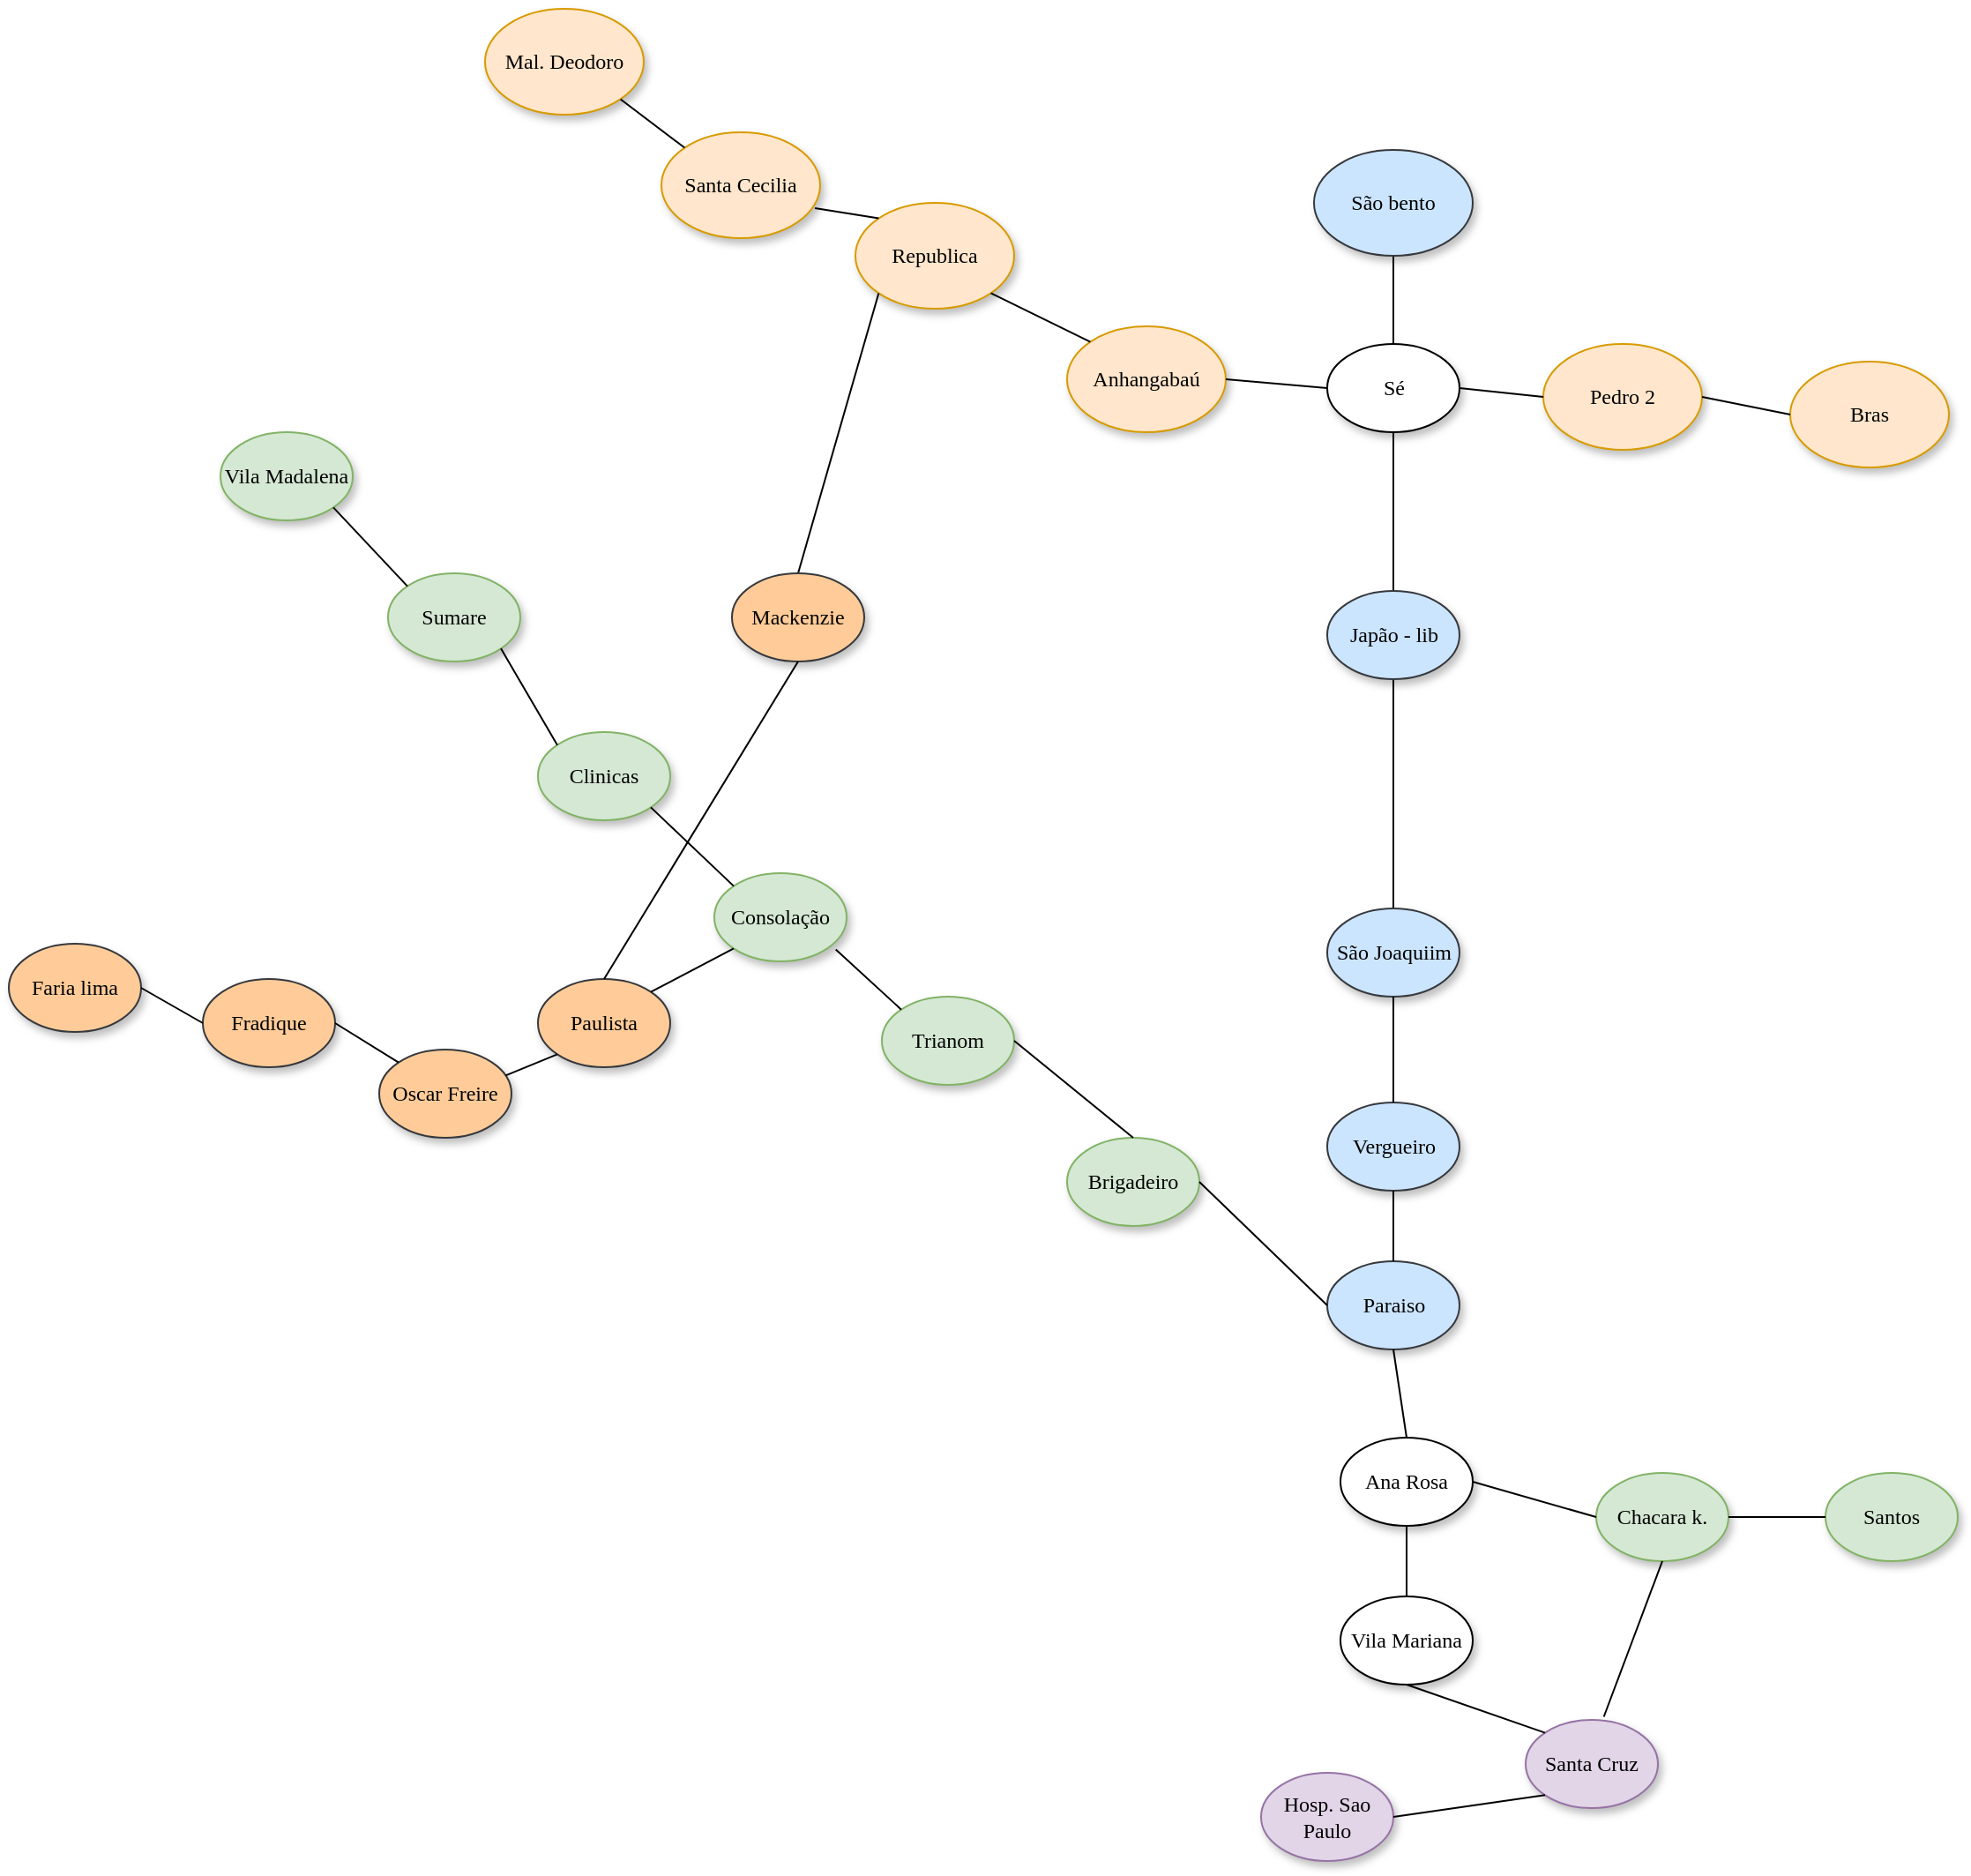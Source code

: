 <mxfile version="24.2.2" type="github">
  <diagram name="Page-1" id="42789a77-a242-8287-6e28-9cd8cfd52e62">
    <mxGraphModel dx="2624" dy="2537" grid="1" gridSize="10" guides="1" tooltips="1" connect="1" arrows="1" fold="1" page="1" pageScale="1" pageWidth="1100" pageHeight="850" background="none" math="0" shadow="0">
      <root>
        <mxCell id="0" />
        <mxCell id="1" parent="0" />
        <mxCell id="1ea317790d2ca983-12" style="edgeStyle=none;rounded=1;html=1;labelBackgroundColor=none;startArrow=none;startFill=0;startSize=5;endArrow=none;endFill=0;endSize=5;jettySize=auto;orthogonalLoop=1;strokeWidth=1;fontFamily=Verdana;fontSize=12" parent="1" source="1ea317790d2ca983-1" target="1ea317790d2ca983-2" edge="1">
          <mxGeometry relative="1" as="geometry" />
        </mxCell>
        <mxCell id="1ea317790d2ca983-1" value="São bento" style="ellipse;whiteSpace=wrap;html=1;rounded=0;shadow=1;comic=0;labelBackgroundColor=none;strokeWidth=1;fontFamily=Verdana;fontSize=12;align=center;fillColor=#cce5ff;strokeColor=#36393d;" parent="1" vertex="1">
          <mxGeometry x="450" y="80" width="90" height="60" as="geometry" />
        </mxCell>
        <mxCell id="1ea317790d2ca983-21" value="" style="edgeStyle=none;rounded=1;html=1;labelBackgroundColor=none;startArrow=none;startFill=0;startSize=5;endArrow=none;endFill=0;endSize=5;jettySize=auto;orthogonalLoop=1;strokeWidth=1;fontFamily=Verdana;fontSize=12" parent="1" source="1ea317790d2ca983-2" target="1ea317790d2ca983-7" edge="1">
          <mxGeometry relative="1" as="geometry" />
        </mxCell>
        <mxCell id="1ea317790d2ca983-2" value="Sé" style="ellipse;whiteSpace=wrap;html=1;rounded=0;shadow=1;comic=0;labelBackgroundColor=none;strokeWidth=1;fontFamily=Verdana;fontSize=12;align=center;" parent="1" vertex="1">
          <mxGeometry x="457.5" y="190" width="75" height="50" as="geometry" />
        </mxCell>
        <mxCell id="1ea317790d2ca983-24" value="" style="edgeStyle=none;rounded=1;html=1;labelBackgroundColor=none;startArrow=none;startFill=0;startSize=5;endArrow=none;endFill=0;endSize=5;jettySize=auto;orthogonalLoop=1;strokeWidth=1;fontFamily=Verdana;fontSize=12;" parent="1" source="1ea317790d2ca983-7" target="1ea317790d2ca983-8" edge="1">
          <mxGeometry relative="1" as="geometry" />
        </mxCell>
        <mxCell id="1ea317790d2ca983-7" value="Japão - lib" style="ellipse;whiteSpace=wrap;html=1;rounded=0;shadow=1;comic=0;labelBackgroundColor=none;strokeWidth=1;fontFamily=Verdana;fontSize=12;align=center;fillColor=#cce5ff;strokeColor=#36393d;" parent="1" vertex="1">
          <mxGeometry x="457.5" y="330" width="75" height="50" as="geometry" />
        </mxCell>
        <mxCell id="W2a-TYhInUadVhdIe600-66" value="" style="edgeStyle=orthogonalEdgeStyle;rounded=0;orthogonalLoop=1;jettySize=auto;html=1;" edge="1" parent="1" source="1ea317790d2ca983-8">
          <mxGeometry relative="1" as="geometry">
            <mxPoint x="495" y="640" as="targetPoint" />
          </mxGeometry>
        </mxCell>
        <mxCell id="1ea317790d2ca983-8" value="São Joaquiim" style="ellipse;whiteSpace=wrap;html=1;rounded=0;shadow=1;comic=0;labelBackgroundColor=none;strokeWidth=1;fontFamily=Verdana;fontSize=12;align=center;fillColor=#cce5ff;strokeColor=#36393d;" parent="1" vertex="1">
          <mxGeometry x="457.5" y="510" width="75" height="50" as="geometry" />
        </mxCell>
        <mxCell id="W2a-TYhInUadVhdIe600-1" value="Vergueiro" style="ellipse;whiteSpace=wrap;html=1;rounded=0;shadow=1;comic=0;labelBackgroundColor=none;strokeWidth=1;fontFamily=Verdana;fontSize=12;align=center;fillColor=#cce5ff;strokeColor=#36393d;" vertex="1" parent="1">
          <mxGeometry x="457.5" y="620" width="75" height="50" as="geometry" />
        </mxCell>
        <mxCell id="W2a-TYhInUadVhdIe600-2" value="Santa Cruz" style="ellipse;whiteSpace=wrap;html=1;rounded=0;shadow=1;comic=0;labelBackgroundColor=none;strokeWidth=1;fontFamily=Verdana;fontSize=12;align=center;fillColor=#e1d5e7;strokeColor=#9673a6;" vertex="1" parent="1">
          <mxGeometry x="570" y="970" width="75" height="50" as="geometry" />
        </mxCell>
        <mxCell id="W2a-TYhInUadVhdIe600-3" value="Vila Mariana" style="ellipse;whiteSpace=wrap;html=1;rounded=0;shadow=1;comic=0;labelBackgroundColor=none;strokeWidth=1;fontFamily=Verdana;fontSize=12;align=center;" vertex="1" parent="1">
          <mxGeometry x="465" y="900" width="75" height="50" as="geometry" />
        </mxCell>
        <mxCell id="W2a-TYhInUadVhdIe600-4" value="Ana Rosa" style="ellipse;whiteSpace=wrap;html=1;rounded=0;shadow=1;comic=0;labelBackgroundColor=none;strokeWidth=1;fontFamily=Verdana;fontSize=12;align=center;" vertex="1" parent="1">
          <mxGeometry x="465" y="810" width="75" height="50" as="geometry" />
        </mxCell>
        <mxCell id="W2a-TYhInUadVhdIe600-5" value="Paraiso" style="ellipse;whiteSpace=wrap;html=1;rounded=0;shadow=1;comic=0;labelBackgroundColor=none;strokeWidth=1;fontFamily=Verdana;fontSize=12;align=center;fillColor=#cce5ff;strokeColor=#36393d;" vertex="1" parent="1">
          <mxGeometry x="457.5" y="710" width="75" height="50" as="geometry" />
        </mxCell>
        <mxCell id="W2a-TYhInUadVhdIe600-6" value="" style="edgeStyle=none;rounded=1;html=1;labelBackgroundColor=none;startArrow=none;startFill=0;startSize=5;endArrow=none;endFill=0;endSize=5;jettySize=auto;orthogonalLoop=1;strokeWidth=1;fontFamily=Verdana;fontSize=12;exitX=0.5;exitY=1;exitDx=0;exitDy=0;entryX=0.5;entryY=0;entryDx=0;entryDy=0;" edge="1" parent="1" source="1ea317790d2ca983-8" target="W2a-TYhInUadVhdIe600-1">
          <mxGeometry relative="1" as="geometry">
            <mxPoint x="505" y="390" as="sourcePoint" />
            <mxPoint x="505" y="520" as="targetPoint" />
          </mxGeometry>
        </mxCell>
        <mxCell id="W2a-TYhInUadVhdIe600-7" value="" style="edgeStyle=none;rounded=1;html=1;labelBackgroundColor=none;startArrow=none;startFill=0;startSize=5;endArrow=none;endFill=0;endSize=5;jettySize=auto;orthogonalLoop=1;strokeWidth=1;fontFamily=Verdana;fontSize=12;exitX=0.5;exitY=1;exitDx=0;exitDy=0;entryX=0;entryY=0;entryDx=0;entryDy=0;" edge="1" parent="1" source="W2a-TYhInUadVhdIe600-3" target="W2a-TYhInUadVhdIe600-2">
          <mxGeometry relative="1" as="geometry">
            <mxPoint x="640" y="850" as="sourcePoint" />
            <mxPoint x="640" y="980" as="targetPoint" />
          </mxGeometry>
        </mxCell>
        <mxCell id="W2a-TYhInUadVhdIe600-8" value="" style="edgeStyle=none;rounded=1;html=1;labelBackgroundColor=none;startArrow=none;startFill=0;startSize=5;endArrow=none;endFill=0;endSize=5;jettySize=auto;orthogonalLoop=1;strokeWidth=1;fontFamily=Verdana;fontSize=12;exitX=0.5;exitY=1;exitDx=0;exitDy=0;entryX=0.5;entryY=0;entryDx=0;entryDy=0;" edge="1" parent="1" source="W2a-TYhInUadVhdIe600-4" target="W2a-TYhInUadVhdIe600-3">
          <mxGeometry relative="1" as="geometry">
            <mxPoint x="630" y="860" as="sourcePoint" />
            <mxPoint x="630" y="990" as="targetPoint" />
          </mxGeometry>
        </mxCell>
        <mxCell id="W2a-TYhInUadVhdIe600-9" value="" style="edgeStyle=none;rounded=1;html=1;labelBackgroundColor=none;startArrow=none;startFill=0;startSize=5;endArrow=none;endFill=0;endSize=5;jettySize=auto;orthogonalLoop=1;strokeWidth=1;fontFamily=Verdana;fontSize=12;exitX=0.5;exitY=1;exitDx=0;exitDy=0;entryX=0.5;entryY=0;entryDx=0;entryDy=0;" edge="1" parent="1" source="W2a-TYhInUadVhdIe600-5" target="W2a-TYhInUadVhdIe600-4">
          <mxGeometry relative="1" as="geometry">
            <mxPoint x="607" y="760" as="sourcePoint" />
            <mxPoint x="607" y="890" as="targetPoint" />
          </mxGeometry>
        </mxCell>
        <mxCell id="W2a-TYhInUadVhdIe600-10" value="" style="edgeStyle=none;rounded=1;html=1;labelBackgroundColor=none;startArrow=none;startFill=0;startSize=5;endArrow=none;endFill=0;endSize=5;jettySize=auto;orthogonalLoop=1;strokeWidth=1;fontFamily=Verdana;fontSize=12;exitX=0.5;exitY=1;exitDx=0;exitDy=0;entryX=0.5;entryY=0;entryDx=0;entryDy=0;" edge="1" parent="1" source="W2a-TYhInUadVhdIe600-1" target="W2a-TYhInUadVhdIe600-5">
          <mxGeometry relative="1" as="geometry">
            <mxPoint x="610" y="620" as="sourcePoint" />
            <mxPoint x="610" y="750" as="targetPoint" />
          </mxGeometry>
        </mxCell>
        <mxCell id="W2a-TYhInUadVhdIe600-11" value="Bras" style="ellipse;whiteSpace=wrap;html=1;rounded=0;shadow=1;comic=0;labelBackgroundColor=none;strokeWidth=1;fontFamily=Verdana;fontSize=12;align=center;fillColor=#ffe6cc;strokeColor=#d79b00;" vertex="1" parent="1">
          <mxGeometry x="720" y="200" width="90" height="60" as="geometry" />
        </mxCell>
        <mxCell id="W2a-TYhInUadVhdIe600-14" value="Republica" style="ellipse;whiteSpace=wrap;html=1;rounded=0;shadow=1;comic=0;labelBackgroundColor=none;strokeWidth=1;fontFamily=Verdana;fontSize=12;align=center;fillColor=#ffe6cc;strokeColor=#d79b00;" vertex="1" parent="1">
          <mxGeometry x="190" y="110" width="90" height="60" as="geometry" />
        </mxCell>
        <mxCell id="W2a-TYhInUadVhdIe600-15" value="Anhangabaú" style="ellipse;whiteSpace=wrap;html=1;rounded=0;shadow=1;comic=0;labelBackgroundColor=none;strokeWidth=1;fontFamily=Verdana;fontSize=12;align=center;fillColor=#ffe6cc;strokeColor=#d79b00;" vertex="1" parent="1">
          <mxGeometry x="310" y="180" width="90" height="60" as="geometry" />
        </mxCell>
        <mxCell id="W2a-TYhInUadVhdIe600-16" value="Pedro 2" style="ellipse;whiteSpace=wrap;html=1;rounded=0;shadow=1;comic=0;labelBackgroundColor=none;strokeWidth=1;fontFamily=Verdana;fontSize=12;align=center;fillColor=#ffe6cc;strokeColor=#d79b00;" vertex="1" parent="1">
          <mxGeometry x="580" y="190" width="90" height="60" as="geometry" />
        </mxCell>
        <mxCell id="W2a-TYhInUadVhdIe600-18" value="Santa Cecilia" style="ellipse;whiteSpace=wrap;html=1;rounded=0;shadow=1;comic=0;labelBackgroundColor=none;strokeWidth=1;fontFamily=Verdana;fontSize=12;align=center;fillColor=#ffe6cc;strokeColor=#d79b00;" vertex="1" parent="1">
          <mxGeometry x="80" y="70" width="90" height="60" as="geometry" />
        </mxCell>
        <mxCell id="W2a-TYhInUadVhdIe600-19" value="Mal. Deodoro" style="ellipse;whiteSpace=wrap;html=1;rounded=0;shadow=1;comic=0;labelBackgroundColor=none;strokeWidth=1;fontFamily=Verdana;fontSize=12;align=center;fillColor=#ffe6cc;strokeColor=#d79b00;" vertex="1" parent="1">
          <mxGeometry x="-20" width="90" height="60" as="geometry" />
        </mxCell>
        <mxCell id="W2a-TYhInUadVhdIe600-20" style="edgeStyle=none;rounded=1;html=1;labelBackgroundColor=none;startArrow=none;startFill=0;startSize=5;endArrow=none;endFill=0;endSize=5;jettySize=auto;orthogonalLoop=1;strokeWidth=1;fontFamily=Verdana;fontSize=12;exitX=1;exitY=1;exitDx=0;exitDy=0;entryX=0;entryY=0;entryDx=0;entryDy=0;" edge="1" parent="1" source="W2a-TYhInUadVhdIe600-19" target="W2a-TYhInUadVhdIe600-18">
          <mxGeometry relative="1" as="geometry">
            <mxPoint x="310" y="100" as="sourcePoint" />
            <mxPoint x="310" y="150" as="targetPoint" />
          </mxGeometry>
        </mxCell>
        <mxCell id="W2a-TYhInUadVhdIe600-21" style="edgeStyle=none;rounded=1;html=1;labelBackgroundColor=none;startArrow=none;startFill=0;startSize=5;endArrow=none;endFill=0;endSize=5;jettySize=auto;orthogonalLoop=1;strokeWidth=1;fontFamily=Verdana;fontSize=12;exitX=0.967;exitY=0.717;exitDx=0;exitDy=0;exitPerimeter=0;entryX=0;entryY=0;entryDx=0;entryDy=0;" edge="1" parent="1" source="W2a-TYhInUadVhdIe600-18" target="W2a-TYhInUadVhdIe600-14">
          <mxGeometry relative="1" as="geometry">
            <mxPoint x="320" y="110" as="sourcePoint" />
            <mxPoint x="320" y="160" as="targetPoint" />
          </mxGeometry>
        </mxCell>
        <mxCell id="W2a-TYhInUadVhdIe600-22" style="edgeStyle=none;rounded=1;html=1;labelBackgroundColor=none;startArrow=none;startFill=0;startSize=5;endArrow=none;endFill=0;endSize=5;jettySize=auto;orthogonalLoop=1;strokeWidth=1;fontFamily=Verdana;fontSize=12;exitX=1;exitY=1;exitDx=0;exitDy=0;entryX=0;entryY=0;entryDx=0;entryDy=0;" edge="1" parent="1" source="W2a-TYhInUadVhdIe600-14" target="W2a-TYhInUadVhdIe600-15">
          <mxGeometry relative="1" as="geometry">
            <mxPoint x="330" y="120" as="sourcePoint" />
            <mxPoint x="330" y="170" as="targetPoint" />
          </mxGeometry>
        </mxCell>
        <mxCell id="W2a-TYhInUadVhdIe600-23" style="edgeStyle=none;rounded=1;html=1;labelBackgroundColor=none;startArrow=none;startFill=0;startSize=5;endArrow=none;endFill=0;endSize=5;jettySize=auto;orthogonalLoop=1;strokeWidth=1;fontFamily=Verdana;fontSize=12;exitX=1;exitY=0.5;exitDx=0;exitDy=0;entryX=0;entryY=0.5;entryDx=0;entryDy=0;" edge="1" parent="1" source="W2a-TYhInUadVhdIe600-15" target="1ea317790d2ca983-2">
          <mxGeometry relative="1" as="geometry">
            <mxPoint x="760" y="130" as="sourcePoint" />
            <mxPoint x="760" y="180" as="targetPoint" />
          </mxGeometry>
        </mxCell>
        <mxCell id="W2a-TYhInUadVhdIe600-24" style="edgeStyle=none;rounded=1;html=1;labelBackgroundColor=none;startArrow=none;startFill=0;startSize=5;endArrow=none;endFill=0;endSize=5;jettySize=auto;orthogonalLoop=1;strokeWidth=1;fontFamily=Verdana;fontSize=12;exitX=1;exitY=0.5;exitDx=0;exitDy=0;entryX=0;entryY=0.5;entryDx=0;entryDy=0;" edge="1" parent="1" source="1ea317790d2ca983-2" target="W2a-TYhInUadVhdIe600-16">
          <mxGeometry relative="1" as="geometry">
            <mxPoint x="770" y="140" as="sourcePoint" />
            <mxPoint x="770" y="190" as="targetPoint" />
          </mxGeometry>
        </mxCell>
        <mxCell id="W2a-TYhInUadVhdIe600-25" style="edgeStyle=none;rounded=1;html=1;labelBackgroundColor=none;startArrow=none;startFill=0;startSize=5;endArrow=none;endFill=0;endSize=5;jettySize=auto;orthogonalLoop=1;strokeWidth=1;fontFamily=Verdana;fontSize=12;exitX=1;exitY=0.5;exitDx=0;exitDy=0;entryX=0;entryY=0.5;entryDx=0;entryDy=0;" edge="1" parent="1" source="W2a-TYhInUadVhdIe600-16" target="W2a-TYhInUadVhdIe600-11">
          <mxGeometry relative="1" as="geometry">
            <mxPoint x="780" y="150" as="sourcePoint" />
            <mxPoint x="780" y="200" as="targetPoint" />
          </mxGeometry>
        </mxCell>
        <mxCell id="W2a-TYhInUadVhdIe600-26" value="Trianom" style="ellipse;whiteSpace=wrap;html=1;rounded=0;shadow=1;comic=0;labelBackgroundColor=none;strokeWidth=1;fontFamily=Verdana;fontSize=12;align=center;fillColor=#d5e8d4;strokeColor=#82b366;" vertex="1" parent="1">
          <mxGeometry x="205" y="560" width="75" height="50" as="geometry" />
        </mxCell>
        <mxCell id="W2a-TYhInUadVhdIe600-27" value="Brigadeiro" style="ellipse;whiteSpace=wrap;html=1;rounded=0;shadow=1;comic=0;labelBackgroundColor=none;strokeWidth=1;fontFamily=Verdana;fontSize=12;align=center;fillColor=#d5e8d4;strokeColor=#82b366;" vertex="1" parent="1">
          <mxGeometry x="310" y="640" width="75" height="50" as="geometry" />
        </mxCell>
        <mxCell id="W2a-TYhInUadVhdIe600-28" value="Chacara k." style="ellipse;whiteSpace=wrap;html=1;rounded=0;shadow=1;comic=0;labelBackgroundColor=none;strokeWidth=1;fontFamily=Verdana;fontSize=12;align=center;fillColor=#d5e8d4;strokeColor=#82b366;" vertex="1" parent="1">
          <mxGeometry x="610" y="830" width="75" height="50" as="geometry" />
        </mxCell>
        <mxCell id="W2a-TYhInUadVhdIe600-29" value="Santos" style="ellipse;whiteSpace=wrap;html=1;rounded=0;shadow=1;comic=0;labelBackgroundColor=none;strokeWidth=1;fontFamily=Verdana;fontSize=12;align=center;fillColor=#d5e8d4;strokeColor=#82b366;" vertex="1" parent="1">
          <mxGeometry x="740" y="830" width="75" height="50" as="geometry" />
        </mxCell>
        <mxCell id="W2a-TYhInUadVhdIe600-33" value="" style="edgeStyle=none;rounded=1;html=1;labelBackgroundColor=none;startArrow=none;startFill=0;startSize=5;endArrow=none;endFill=0;endSize=5;jettySize=auto;orthogonalLoop=1;strokeWidth=1;fontFamily=Verdana;fontSize=12;exitX=0;exitY=0.5;exitDx=0;exitDy=0;entryX=1;entryY=0.5;entryDx=0;entryDy=0;" edge="1" parent="1" source="W2a-TYhInUadVhdIe600-29" target="W2a-TYhInUadVhdIe600-28">
          <mxGeometry relative="1" as="geometry">
            <mxPoint x="505" y="390" as="sourcePoint" />
            <mxPoint x="505" y="520" as="targetPoint" />
          </mxGeometry>
        </mxCell>
        <mxCell id="W2a-TYhInUadVhdIe600-34" value="" style="edgeStyle=none;rounded=1;html=1;labelBackgroundColor=none;startArrow=none;startFill=0;startSize=5;endArrow=none;endFill=0;endSize=5;jettySize=auto;orthogonalLoop=1;strokeWidth=1;fontFamily=Verdana;fontSize=12;exitX=0;exitY=0.5;exitDx=0;exitDy=0;entryX=1;entryY=0.5;entryDx=0;entryDy=0;" edge="1" parent="1" source="W2a-TYhInUadVhdIe600-28" target="W2a-TYhInUadVhdIe600-4">
          <mxGeometry relative="1" as="geometry">
            <mxPoint x="505" y="390" as="sourcePoint" />
            <mxPoint x="505" y="520" as="targetPoint" />
          </mxGeometry>
        </mxCell>
        <mxCell id="W2a-TYhInUadVhdIe600-37" value="" style="edgeStyle=none;rounded=1;html=1;labelBackgroundColor=none;startArrow=none;startFill=0;startSize=5;endArrow=none;endFill=0;endSize=5;jettySize=auto;orthogonalLoop=1;strokeWidth=1;fontFamily=Verdana;fontSize=12;exitX=1;exitY=0.5;exitDx=0;exitDy=0;entryX=0;entryY=0.5;entryDx=0;entryDy=0;" edge="1" parent="1" source="W2a-TYhInUadVhdIe600-27" target="W2a-TYhInUadVhdIe600-5">
          <mxGeometry relative="1" as="geometry">
            <mxPoint x="505" y="680" as="sourcePoint" />
            <mxPoint x="505" y="720" as="targetPoint" />
          </mxGeometry>
        </mxCell>
        <mxCell id="W2a-TYhInUadVhdIe600-38" value="" style="edgeStyle=none;rounded=1;html=1;labelBackgroundColor=none;startArrow=none;startFill=0;startSize=5;endArrow=none;endFill=0;endSize=5;jettySize=auto;orthogonalLoop=1;strokeWidth=1;fontFamily=Verdana;fontSize=12;exitX=1;exitY=0.5;exitDx=0;exitDy=0;entryX=0.5;entryY=0;entryDx=0;entryDy=0;" edge="1" parent="1" source="W2a-TYhInUadVhdIe600-26" target="W2a-TYhInUadVhdIe600-27">
          <mxGeometry relative="1" as="geometry">
            <mxPoint x="515" y="690" as="sourcePoint" />
            <mxPoint x="515" y="730" as="targetPoint" />
          </mxGeometry>
        </mxCell>
        <mxCell id="W2a-TYhInUadVhdIe600-39" value="Consolação" style="ellipse;whiteSpace=wrap;html=1;rounded=0;shadow=1;comic=0;labelBackgroundColor=none;strokeWidth=1;fontFamily=Verdana;fontSize=12;align=center;fillColor=#d5e8d4;strokeColor=#82b366;" vertex="1" parent="1">
          <mxGeometry x="110" y="490" width="75" height="50" as="geometry" />
        </mxCell>
        <mxCell id="W2a-TYhInUadVhdIe600-41" value="Vila Madalena" style="ellipse;whiteSpace=wrap;html=1;rounded=0;shadow=1;comic=0;labelBackgroundColor=none;strokeWidth=1;fontFamily=Verdana;fontSize=12;align=center;fillColor=#d5e8d4;strokeColor=#82b366;" vertex="1" parent="1">
          <mxGeometry x="-170" y="240" width="75" height="50" as="geometry" />
        </mxCell>
        <mxCell id="W2a-TYhInUadVhdIe600-42" value="Sumare" style="ellipse;whiteSpace=wrap;html=1;rounded=0;shadow=1;comic=0;labelBackgroundColor=none;strokeWidth=1;fontFamily=Verdana;fontSize=12;align=center;fillColor=#d5e8d4;strokeColor=#82b366;" vertex="1" parent="1">
          <mxGeometry x="-75" y="320" width="75" height="50" as="geometry" />
        </mxCell>
        <mxCell id="W2a-TYhInUadVhdIe600-43" value="Clinicas" style="ellipse;whiteSpace=wrap;html=1;rounded=0;shadow=1;comic=0;labelBackgroundColor=none;strokeWidth=1;fontFamily=Verdana;fontSize=12;align=center;fillColor=#d5e8d4;strokeColor=#82b366;" vertex="1" parent="1">
          <mxGeometry x="10" y="410" width="75" height="50" as="geometry" />
        </mxCell>
        <mxCell id="W2a-TYhInUadVhdIe600-44" value="" style="edgeStyle=none;rounded=1;html=1;labelBackgroundColor=none;startArrow=none;startFill=0;startSize=5;endArrow=none;endFill=0;endSize=5;jettySize=auto;orthogonalLoop=1;strokeWidth=1;fontFamily=Verdana;fontSize=12;exitX=0;exitY=0;exitDx=0;exitDy=0;entryX=0.918;entryY=0.865;entryDx=0;entryDy=0;entryPerimeter=0;" edge="1" parent="1" source="W2a-TYhInUadVhdIe600-26" target="W2a-TYhInUadVhdIe600-39">
          <mxGeometry relative="1" as="geometry">
            <mxPoint x="275" y="645" as="sourcePoint" />
            <mxPoint x="310" y="705" as="targetPoint" />
          </mxGeometry>
        </mxCell>
        <mxCell id="W2a-TYhInUadVhdIe600-45" value="" style="edgeStyle=none;rounded=1;html=1;labelBackgroundColor=none;startArrow=none;startFill=0;startSize=5;endArrow=none;endFill=0;endSize=5;jettySize=auto;orthogonalLoop=1;strokeWidth=1;fontFamily=Verdana;fontSize=12;exitX=1;exitY=1;exitDx=0;exitDy=0;entryX=0;entryY=0;entryDx=0;entryDy=0;" edge="1" parent="1" source="W2a-TYhInUadVhdIe600-43" target="W2a-TYhInUadVhdIe600-39">
          <mxGeometry relative="1" as="geometry">
            <mxPoint x="35" y="550" as="sourcePoint" />
            <mxPoint x="70" y="610" as="targetPoint" />
          </mxGeometry>
        </mxCell>
        <mxCell id="W2a-TYhInUadVhdIe600-48" value="" style="edgeStyle=none;rounded=1;html=1;labelBackgroundColor=none;startArrow=none;startFill=0;startSize=5;endArrow=none;endFill=0;endSize=5;jettySize=auto;orthogonalLoop=1;strokeWidth=1;fontFamily=Verdana;fontSize=12;exitX=1;exitY=1;exitDx=0;exitDy=0;entryX=0;entryY=0;entryDx=0;entryDy=0;" edge="1" parent="1" source="W2a-TYhInUadVhdIe600-42" target="W2a-TYhInUadVhdIe600-43">
          <mxGeometry relative="1" as="geometry">
            <mxPoint x="74" y="513" as="sourcePoint" />
            <mxPoint x="108" y="557" as="targetPoint" />
          </mxGeometry>
        </mxCell>
        <mxCell id="W2a-TYhInUadVhdIe600-49" value="" style="edgeStyle=none;rounded=1;html=1;labelBackgroundColor=none;startArrow=none;startFill=0;startSize=5;endArrow=none;endFill=0;endSize=5;jettySize=auto;orthogonalLoop=1;strokeWidth=1;fontFamily=Verdana;fontSize=12;exitX=1;exitY=1;exitDx=0;exitDy=0;entryX=0;entryY=0;entryDx=0;entryDy=0;" edge="1" parent="1" source="W2a-TYhInUadVhdIe600-41" target="W2a-TYhInUadVhdIe600-42">
          <mxGeometry relative="1" as="geometry">
            <mxPoint x="84" y="523" as="sourcePoint" />
            <mxPoint x="118" y="567" as="targetPoint" />
          </mxGeometry>
        </mxCell>
        <mxCell id="W2a-TYhInUadVhdIe600-51" value="" style="edgeStyle=none;rounded=1;html=1;labelBackgroundColor=none;startArrow=none;startFill=0;startSize=5;endArrow=none;endFill=0;endSize=5;jettySize=auto;orthogonalLoop=1;strokeWidth=1;fontFamily=Verdana;fontSize=12;exitX=0.5;exitY=1;exitDx=0;exitDy=0;entryX=0.591;entryY=-0.035;entryDx=0;entryDy=0;entryPerimeter=0;" edge="1" parent="1" source="W2a-TYhInUadVhdIe600-28" target="W2a-TYhInUadVhdIe600-2">
          <mxGeometry relative="1" as="geometry">
            <mxPoint x="505" y="770" as="sourcePoint" />
            <mxPoint x="513" y="820" as="targetPoint" />
          </mxGeometry>
        </mxCell>
        <mxCell id="W2a-TYhInUadVhdIe600-52" value="Hosp. Sao Paulo" style="ellipse;whiteSpace=wrap;html=1;rounded=0;shadow=1;comic=0;labelBackgroundColor=none;strokeWidth=1;fontFamily=Verdana;fontSize=12;align=center;fillColor=#e1d5e7;strokeColor=#9673a6;" vertex="1" parent="1">
          <mxGeometry x="420" y="1000" width="75" height="50" as="geometry" />
        </mxCell>
        <mxCell id="W2a-TYhInUadVhdIe600-53" value="" style="edgeStyle=none;rounded=1;html=1;labelBackgroundColor=none;startArrow=none;startFill=0;startSize=5;endArrow=none;endFill=0;endSize=5;jettySize=auto;orthogonalLoop=1;strokeWidth=1;fontFamily=Verdana;fontSize=12;exitX=1;exitY=0.5;exitDx=0;exitDy=0;entryX=0;entryY=1;entryDx=0;entryDy=0;" edge="1" parent="1" source="W2a-TYhInUadVhdIe600-52" target="W2a-TYhInUadVhdIe600-2">
          <mxGeometry relative="1" as="geometry">
            <mxPoint x="513" y="960" as="sourcePoint" />
            <mxPoint x="591" y="988" as="targetPoint" />
          </mxGeometry>
        </mxCell>
        <mxCell id="W2a-TYhInUadVhdIe600-54" value="" style="edgeStyle=none;rounded=1;html=1;labelBackgroundColor=none;startArrow=none;startFill=0;startSize=5;endArrow=none;endFill=0;endSize=5;jettySize=auto;orthogonalLoop=1;strokeWidth=1;fontFamily=Verdana;fontSize=12;exitX=0;exitY=1;exitDx=0;exitDy=0;entryX=0.5;entryY=0;entryDx=0;entryDy=0;" edge="1" parent="1" source="W2a-TYhInUadVhdIe600-14" target="W2a-TYhInUadVhdIe600-55">
          <mxGeometry relative="1" as="geometry">
            <mxPoint x="-26" y="433" as="sourcePoint" />
            <mxPoint x="21" y="477" as="targetPoint" />
          </mxGeometry>
        </mxCell>
        <mxCell id="W2a-TYhInUadVhdIe600-55" value="Mackenzie" style="ellipse;whiteSpace=wrap;html=1;rounded=0;shadow=1;comic=0;labelBackgroundColor=none;strokeWidth=1;fontFamily=Verdana;fontSize=12;align=center;fillColor=#ffcc99;strokeColor=#36393d;" vertex="1" parent="1">
          <mxGeometry x="120" y="320" width="75" height="50" as="geometry" />
        </mxCell>
        <mxCell id="W2a-TYhInUadVhdIe600-56" value="Paulista" style="ellipse;whiteSpace=wrap;html=1;rounded=0;shadow=1;comic=0;labelBackgroundColor=none;strokeWidth=1;fontFamily=Verdana;fontSize=12;align=center;fillColor=#ffcc99;strokeColor=#36393d;" vertex="1" parent="1">
          <mxGeometry x="10" y="550" width="75" height="50" as="geometry" />
        </mxCell>
        <mxCell id="W2a-TYhInUadVhdIe600-57" value="" style="edgeStyle=none;rounded=1;html=1;labelBackgroundColor=none;startArrow=none;startFill=0;startSize=5;endArrow=none;endFill=0;endSize=5;jettySize=auto;orthogonalLoop=1;strokeWidth=1;fontFamily=Verdana;fontSize=12;exitX=0.5;exitY=1;exitDx=0;exitDy=0;entryX=0.5;entryY=0;entryDx=0;entryDy=0;" edge="1" parent="1" source="W2a-TYhInUadVhdIe600-55" target="W2a-TYhInUadVhdIe600-56">
          <mxGeometry relative="1" as="geometry">
            <mxPoint x="213" y="171" as="sourcePoint" />
            <mxPoint x="168" y="330" as="targetPoint" />
          </mxGeometry>
        </mxCell>
        <mxCell id="W2a-TYhInUadVhdIe600-58" value="" style="edgeStyle=none;rounded=1;html=1;labelBackgroundColor=none;startArrow=none;startFill=0;startSize=5;endArrow=none;endFill=0;endSize=5;jettySize=auto;orthogonalLoop=1;strokeWidth=1;fontFamily=Verdana;fontSize=12;exitX=0;exitY=1;exitDx=0;exitDy=0;entryX=1;entryY=0;entryDx=0;entryDy=0;" edge="1" parent="1" source="W2a-TYhInUadVhdIe600-39" target="W2a-TYhInUadVhdIe600-56">
          <mxGeometry relative="1" as="geometry">
            <mxPoint x="223" y="181" as="sourcePoint" />
            <mxPoint x="178" y="340" as="targetPoint" />
          </mxGeometry>
        </mxCell>
        <mxCell id="W2a-TYhInUadVhdIe600-59" value="Oscar Freire" style="ellipse;whiteSpace=wrap;html=1;rounded=0;shadow=1;comic=0;labelBackgroundColor=none;strokeWidth=1;fontFamily=Verdana;fontSize=12;align=center;fillColor=#ffcc99;strokeColor=#36393d;" vertex="1" parent="1">
          <mxGeometry x="-80" y="590" width="75" height="50" as="geometry" />
        </mxCell>
        <mxCell id="W2a-TYhInUadVhdIe600-60" value="Fradique" style="ellipse;whiteSpace=wrap;html=1;rounded=0;shadow=1;comic=0;labelBackgroundColor=none;strokeWidth=1;fontFamily=Verdana;fontSize=12;align=center;fillColor=#ffcc99;strokeColor=#36393d;" vertex="1" parent="1">
          <mxGeometry x="-180" y="550" width="75" height="50" as="geometry" />
        </mxCell>
        <mxCell id="W2a-TYhInUadVhdIe600-61" value="Faria lima" style="ellipse;whiteSpace=wrap;html=1;rounded=0;shadow=1;comic=0;labelBackgroundColor=none;strokeWidth=1;fontFamily=Verdana;fontSize=12;align=center;fillColor=#ffcc99;strokeColor=#36393d;" vertex="1" parent="1">
          <mxGeometry x="-290" y="530" width="75" height="50" as="geometry" />
        </mxCell>
        <mxCell id="W2a-TYhInUadVhdIe600-62" value="" style="edgeStyle=none;rounded=1;html=1;labelBackgroundColor=none;startArrow=none;startFill=0;startSize=5;endArrow=none;endFill=0;endSize=5;jettySize=auto;orthogonalLoop=1;strokeWidth=1;fontFamily=Verdana;fontSize=12;exitX=0;exitY=1;exitDx=0;exitDy=0;entryX=0.956;entryY=0.294;entryDx=0;entryDy=0;entryPerimeter=0;" edge="1" parent="1" source="W2a-TYhInUadVhdIe600-56" target="W2a-TYhInUadVhdIe600-59">
          <mxGeometry relative="1" as="geometry">
            <mxPoint x="131" y="543" as="sourcePoint" />
            <mxPoint x="84" y="567" as="targetPoint" />
          </mxGeometry>
        </mxCell>
        <mxCell id="W2a-TYhInUadVhdIe600-63" value="" style="edgeStyle=none;rounded=1;html=1;labelBackgroundColor=none;startArrow=none;startFill=0;startSize=5;endArrow=none;endFill=0;endSize=5;jettySize=auto;orthogonalLoop=1;strokeWidth=1;fontFamily=Verdana;fontSize=12;exitX=0;exitY=0;exitDx=0;exitDy=0;entryX=1;entryY=0.5;entryDx=0;entryDy=0;" edge="1" parent="1" source="W2a-TYhInUadVhdIe600-59" target="W2a-TYhInUadVhdIe600-60">
          <mxGeometry relative="1" as="geometry">
            <mxPoint x="141" y="553" as="sourcePoint" />
            <mxPoint x="94" y="577" as="targetPoint" />
          </mxGeometry>
        </mxCell>
        <mxCell id="W2a-TYhInUadVhdIe600-64" value="" style="edgeStyle=none;rounded=1;html=1;labelBackgroundColor=none;startArrow=none;startFill=0;startSize=5;endArrow=none;endFill=0;endSize=5;jettySize=auto;orthogonalLoop=1;strokeWidth=1;fontFamily=Verdana;fontSize=12;exitX=0;exitY=0.5;exitDx=0;exitDy=0;entryX=1;entryY=0.5;entryDx=0;entryDy=0;" edge="1" parent="1" source="W2a-TYhInUadVhdIe600-60" target="W2a-TYhInUadVhdIe600-61">
          <mxGeometry relative="1" as="geometry">
            <mxPoint x="151" y="563" as="sourcePoint" />
            <mxPoint x="104" y="587" as="targetPoint" />
          </mxGeometry>
        </mxCell>
      </root>
    </mxGraphModel>
  </diagram>
</mxfile>
